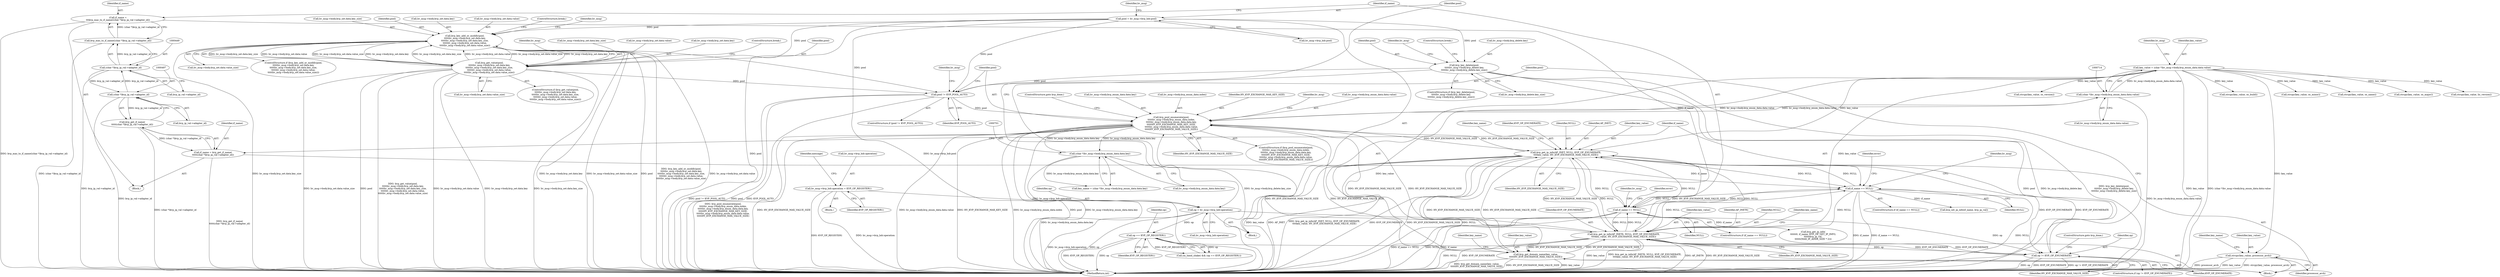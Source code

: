 digraph "0_linux_95a69adab9acfc3981c504737a2b6578e4d846ef@pointer" {
"1000812" [label="(Call,strcpy(key_value, processor_arch))"];
"1000711" [label="(Call,key_value = (char *)hv_msg->body.kvp_enum_data.data.value)"];
"1000713" [label="(Call,(char *)hv_msg->body.kvp_enum_data.data.value)"];
"1000656" [label="(Call,kvp_pool_enumerate(pool,\n\t\t\t\t\thv_msg->body.kvp_enum_data.index,\n\t\t\t\t\thv_msg->body.kvp_enum_data.data.key,\n\t\t\t\t\tHV_KVP_EXCHANGE_MAX_KEY_SIZE,\n\t\t\t\t\thv_msg->body.kvp_enum_data.data.value,\n\t\t\t\t\tHV_KVP_EXCHANGE_MAX_VALUE_SIZE))"];
"1000651" [label="(Call,pool != KVP_POOL_AUTO)"];
"1000621" [label="(Call,kvp_key_delete(pool,\n\t\t\t\t\thv_msg->body.kvp_delete.key,\n\t\t\t\t\thv_msg->body.kvp_delete.key_size))"];
"1000377" [label="(Call,pool = hv_msg->kvp_hdr.pool)"];
"1000529" [label="(Call,kvp_key_add_or_modify(pool,\n\t\t\t\t\thv_msg->body.kvp_set.data.key,\n\t\t\t\t\thv_msg->body.kvp_set.data.key_size,\n\t\t\t\t\thv_msg->body.kvp_set.data.value,\n\t\t\t\t\thv_msg->body.kvp_set.data.value_size))"];
"1000575" [label="(Call,kvp_get_value(pool,\n\t\t\t\t\thv_msg->body.kvp_set.data.key,\n\t\t\t\t\thv_msg->body.kvp_set.data.key_size,\n\t\t\t\t\thv_msg->body.kvp_set.data.value,\n\t\t\t\t\thv_msg->body.kvp_set.data.value_size))"];
"1000700" [label="(Call,(char *)hv_msg->body.kvp_enum_data.data.key)"];
"1000750" [label="(Call,kvp_get_ip_info(AF_INET, NULL, KVP_OP_ENUMERATE,\n\t\t\t\tkey_value, HV_KVP_EXCHANGE_MAX_VALUE_SIZE))"];
"1000502" [label="(Call,if_name == NULL)"];
"1000493" [label="(Call,if_name = kvp_get_if_name(\n\t\t\t\t\t(char *)kvp_ip_val->adapter_id))"];
"1000495" [label="(Call,kvp_get_if_name(\n\t\t\t\t\t(char *)kvp_ip_val->adapter_id))"];
"1000496" [label="(Call,(char *)kvp_ip_val->adapter_id)"];
"1000448" [label="(Call,(char *)kvp_ip_val->adapter_id)"];
"1000454" [label="(Call,if_name == NULL)"];
"1000445" [label="(Call,if_name =\n\t\t\tkvp_mac_to_if_name((char *)kvp_ip_val->adapter_id))"];
"1000447" [label="(Call,kvp_mac_to_if_name((char *)kvp_ip_val->adapter_id))"];
"1000761" [label="(Call,kvp_get_ip_info(AF_INET6, NULL, KVP_OP_ENUMERATE,\n\t\t\t\tkey_value, HV_KVP_EXCHANGE_MAX_VALUE_SIZE))"];
"1000646" [label="(Call,op != KVP_OP_ENUMERATE)"];
"1000392" [label="(Call,op == KVP_OP_REGISTER1)"];
"1000370" [label="(Call,op = hv_msg->kvp_hdr.operation)"];
"1000246" [label="(Call,hv_msg->kvp_hdr.operation = KVP_OP_REGISTER1)"];
"1000734" [label="(Call,kvp_get_domain_name(key_value,\n\t\t\t\t\tHV_KVP_EXCHANGE_MAX_VALUE_SIZE))"];
"1000503" [label="(Identifier,if_name)"];
"1000513" [label="(Identifier,error)"];
"1000755" [label="(Identifier,HV_KVP_EXCHANGE_MAX_VALUE_SIZE)"];
"1000371" [label="(Identifier,op)"];
"1000754" [label="(Identifier,key_value)"];
"1000653" [label="(Identifier,KVP_POOL_AUTO)"];
"1000757" [label="(Identifier,key_name)"];
"1000816" [label="(Identifier,key_name)"];
"1000712" [label="(Identifier,key_value)"];
"1000665" [label="(Call,hv_msg->body.kvp_enum_data.data.key)"];
"1000735" [label="(Identifier,key_value)"];
"1000448" [label="(Call,(char *)kvp_ip_val->adapter_id)"];
"1000711" [label="(Call,key_value = (char *)hv_msg->body.kvp_enum_data.data.value)"];
"1000498" [label="(Call,kvp_ip_val->adapter_id)"];
"1000765" [label="(Identifier,key_value)"];
"1000466" [label="(Call,kvp_get_ip_info(\n\t\t\t\t\t\t0, if_name, KVP_OP_GET_IP_INFO,\n\t\t\t\t\t\tkvp_ip_val,\n\t\t\t\t\t\t(MAX_IP_ADDR_SIZE * 2)))"];
"1000572" [label="(ControlStructure,break;)"];
"1000715" [label="(Call,hv_msg->body.kvp_enum_data.data.value)"];
"1000495" [label="(Call,kvp_get_if_name(\n\t\t\t\t\t(char *)kvp_ip_val->adapter_id))"];
"1000445" [label="(Call,if_name =\n\t\t\tkvp_mac_to_if_name((char *)kvp_ip_val->adapter_id))"];
"1000868" [label="(MethodReturn,int)"];
"1000734" [label="(Call,kvp_get_domain_name(key_value,\n\t\t\t\t\tHV_KVP_EXCHANGE_MAX_VALUE_SIZE))"];
"1000642" [label="(ControlStructure,break;)"];
"1000713" [label="(Call,(char *)hv_msg->body.kvp_enum_data.data.value)"];
"1000646" [label="(Call,op != KVP_OP_ENUMERATE)"];
"1000558" [label="(Call,hv_msg->body.kvp_set.data.value_size)"];
"1000386" [label="(Identifier,hv_msg)"];
"1000738" [label="(Identifier,key_name)"];
"1000658" [label="(Call,hv_msg->body.kvp_enum_data.index)"];
"1000657" [label="(Identifier,pool)"];
"1000252" [label="(Identifier,KVP_OP_REGISTER1)"];
"1000456" [label="(Identifier,NULL)"];
"1000750" [label="(Call,kvp_get_ip_info(AF_INET, NULL, KVP_OP_ENUMERATE,\n\t\t\t\tkey_value, HV_KVP_EXCHANGE_MAX_VALUE_SIZE))"];
"1000377" [label="(Call,pool = hv_msg->kvp_hdr.pool)"];
"1000460" [label="(Identifier,hv_msg)"];
"1000772" [label="(Call,strcpy(key_value, os_build))"];
"1000674" [label="(Identifier,HV_KVP_EXCHANGE_MAX_KEY_SIZE)"];
"1000494" [label="(Identifier,if_name)"];
"1000687" [label="(Identifier,hv_msg)"];
"1000453" [label="(ControlStructure,if (if_name == NULL))"];
"1000493" [label="(Call,if_name = kvp_get_if_name(\n\t\t\t\t\t(char *)kvp_ip_val->adapter_id))"];
"1000390" [label="(Call,(in_hand_shake) && (op == KVP_OP_REGISTER1))"];
"1000623" [label="(Call,hv_msg->body.kvp_delete.key)"];
"1000761" [label="(Call,kvp_get_ip_info(AF_INET6, NULL, KVP_OP_ENUMERATE,\n\t\t\t\tkey_value, HV_KVP_EXCHANGE_MAX_VALUE_SIZE))"];
"1000698" [label="(Call,key_name = (char *)hv_msg->body.kvp_enum_data.data.key)"];
"1000753" [label="(Identifier,KVP_OP_ENUMERATE)"];
"1000766" [label="(Identifier,HV_KVP_EXCHANGE_MAX_VALUE_SIZE)"];
"1000569" [label="(Identifier,hv_msg)"];
"1000435" [label="(Block,)"];
"1000455" [label="(Identifier,if_name)"];
"1000812" [label="(Call,strcpy(key_value, processor_arch))"];
"1000393" [label="(Identifier,op)"];
"1000575" [label="(Call,kvp_get_value(pool,\n\t\t\t\t\thv_msg->body.kvp_set.data.key,\n\t\t\t\t\thv_msg->body.kvp_set.data.key_size,\n\t\t\t\t\thv_msg->body.kvp_set.data.value,\n\t\t\t\t\thv_msg->body.kvp_set.data.value_size))"];
"1000372" [label="(Call,hv_msg->kvp_hdr.operation)"];
"1000289" [label="(Block,)"];
"1000736" [label="(Identifier,HV_KVP_EXCHANGE_MAX_VALUE_SIZE)"];
"1000630" [label="(Call,hv_msg->body.kvp_delete.key_size)"];
"1000684" [label="(Identifier,HV_KVP_EXCHANGE_MAX_VALUE_SIZE)"];
"1000649" [label="(ControlStructure,goto kvp_done;)"];
"1000450" [label="(Call,kvp_ip_val->adapter_id)"];
"1000586" [label="(Call,hv_msg->body.kvp_set.data.key_size)"];
"1000446" [label="(Identifier,if_name)"];
"1000796" [label="(Call,strcpy(key_value, os_minor))"];
"1000595" [label="(Call,hv_msg->body.kvp_set.data.value)"];
"1000529" [label="(Call,kvp_key_add_or_modify(pool,\n\t\t\t\t\thv_msg->body.kvp_set.data.key,\n\t\t\t\t\thv_msg->body.kvp_set.data.key_size,\n\t\t\t\t\thv_msg->body.kvp_set.data.value,\n\t\t\t\t\thv_msg->body.kvp_set.data.value_size))"];
"1000647" [label="(Identifier,op)"];
"1000700" [label="(Call,(char *)hv_msg->body.kvp_enum_data.data.key)"];
"1000370" [label="(Call,op = hv_msg->kvp_hdr.operation)"];
"1000645" [label="(ControlStructure,if (op != KVP_OP_ENUMERATE))"];
"1000502" [label="(Call,if_name == NULL)"];
"1000814" [label="(Identifier,processor_arch)"];
"1000392" [label="(Call,op == KVP_OP_REGISTER1)"];
"1000540" [label="(Call,hv_msg->body.kvp_set.data.key_size)"];
"1000752" [label="(Identifier,NULL)"];
"1000780" [label="(Call,strcpy(key_value, os_name))"];
"1000577" [label="(Call,hv_msg->body.kvp_set.data.key)"];
"1000454" [label="(Call,if_name == NULL)"];
"1000247" [label="(Call,hv_msg->kvp_hdr.operation)"];
"1000255" [label="(Identifier,message)"];
"1000618" [label="(ControlStructure,break;)"];
"1000378" [label="(Identifier,pool)"];
"1000110" [label="(Block,)"];
"1000788" [label="(Call,strcpy(key_value, os_major))"];
"1000501" [label="(ControlStructure,if (if_name == NULL))"];
"1000675" [label="(Call,hv_msg->body.kvp_enum_data.data.value)"];
"1000650" [label="(ControlStructure,if (pool != KVP_POOL_AUTO))"];
"1000622" [label="(Identifier,pool)"];
"1000604" [label="(Call,hv_msg->body.kvp_set.data.value_size)"];
"1000246" [label="(Call,hv_msg->kvp_hdr.operation = KVP_OP_REGISTER1)"];
"1000745" [label="(Call,strcpy(key_value, lic_version))"];
"1000702" [label="(Call,hv_msg->body.kvp_enum_data.data.key)"];
"1000530" [label="(Identifier,pool)"];
"1000447" [label="(Call,kvp_mac_to_if_name((char *)kvp_ip_val->adapter_id))"];
"1000514" [label="(Call,kvp_set_ip_info(if_name, kvp_ip_val))"];
"1000751" [label="(Identifier,AF_INET)"];
"1000508" [label="(Identifier,hv_msg)"];
"1000620" [label="(ControlStructure,if (kvp_key_delete(pool,\n\t\t\t\t\thv_msg->body.kvp_delete.key,\n\t\t\t\t\thv_msg->body.kvp_delete.key_size)))"];
"1000655" [label="(ControlStructure,if (kvp_pool_enumerate(pool,\n\t\t\t\t\thv_msg->body.kvp_enum_data.index,\n\t\t\t\t\thv_msg->body.kvp_enum_data.data.key,\n\t\t\t\t\tHV_KVP_EXCHANGE_MAX_KEY_SIZE,\n\t\t\t\t\thv_msg->body.kvp_enum_data.data.value,\n\t\t\t\t\tHV_KVP_EXCHANGE_MAX_VALUE_SIZE)))"];
"1000732" [label="(Block,)"];
"1000531" [label="(Call,hv_msg->body.kvp_set.data.key)"];
"1000692" [label="(Identifier,hv_msg)"];
"1000394" [label="(Identifier,KVP_OP_REGISTER1)"];
"1000549" [label="(Call,hv_msg->body.kvp_set.data.value)"];
"1000728" [label="(Identifier,hv_msg)"];
"1000379" [label="(Call,hv_msg->kvp_hdr.pool)"];
"1000621" [label="(Call,kvp_key_delete(pool,\n\t\t\t\t\thv_msg->body.kvp_delete.key,\n\t\t\t\t\thv_msg->body.kvp_delete.key_size))"];
"1000804" [label="(Call,strcpy(key_value, os_version))"];
"1000690" [label="(ControlStructure,goto kvp_done;)"];
"1000574" [label="(ControlStructure,if (kvp_get_value(pool,\n\t\t\t\t\thv_msg->body.kvp_set.data.key,\n\t\t\t\t\thv_msg->body.kvp_set.data.key_size,\n\t\t\t\t\thv_msg->body.kvp_set.data.value,\n\t\t\t\t\thv_msg->body.kvp_set.data.value_size)))"];
"1000762" [label="(Identifier,AF_INET6)"];
"1000763" [label="(Identifier,NULL)"];
"1000639" [label="(Identifier,hv_msg)"];
"1000465" [label="(Identifier,error)"];
"1000648" [label="(Identifier,KVP_OP_ENUMERATE)"];
"1000768" [label="(Identifier,key_name)"];
"1000504" [label="(Identifier,NULL)"];
"1000528" [label="(ControlStructure,if (kvp_key_add_or_modify(pool,\n\t\t\t\t\thv_msg->body.kvp_set.data.key,\n\t\t\t\t\thv_msg->body.kvp_set.data.key_size,\n\t\t\t\t\thv_msg->body.kvp_set.data.value,\n\t\t\t\t\thv_msg->body.kvp_set.data.value_size)))"];
"1000652" [label="(Identifier,pool)"];
"1000576" [label="(Identifier,pool)"];
"1000615" [label="(Identifier,hv_msg)"];
"1000656" [label="(Call,kvp_pool_enumerate(pool,\n\t\t\t\t\thv_msg->body.kvp_enum_data.index,\n\t\t\t\t\thv_msg->body.kvp_enum_data.data.key,\n\t\t\t\t\tHV_KVP_EXCHANGE_MAX_KEY_SIZE,\n\t\t\t\t\thv_msg->body.kvp_enum_data.data.value,\n\t\t\t\t\tHV_KVP_EXCHANGE_MAX_VALUE_SIZE))"];
"1000496" [label="(Call,(char *)kvp_ip_val->adapter_id)"];
"1000813" [label="(Identifier,key_value)"];
"1000764" [label="(Identifier,KVP_OP_ENUMERATE)"];
"1000651" [label="(Call,pool != KVP_POOL_AUTO)"];
"1000812" -> "1000732"  [label="AST: "];
"1000812" -> "1000814"  [label="CFG: "];
"1000813" -> "1000812"  [label="AST: "];
"1000814" -> "1000812"  [label="AST: "];
"1000816" -> "1000812"  [label="CFG: "];
"1000812" -> "1000868"  [label="DDG: processor_arch"];
"1000812" -> "1000868"  [label="DDG: key_value"];
"1000812" -> "1000868"  [label="DDG: strcpy(key_value, processor_arch)"];
"1000711" -> "1000812"  [label="DDG: key_value"];
"1000711" -> "1000289"  [label="AST: "];
"1000711" -> "1000713"  [label="CFG: "];
"1000712" -> "1000711"  [label="AST: "];
"1000713" -> "1000711"  [label="AST: "];
"1000728" -> "1000711"  [label="CFG: "];
"1000711" -> "1000868"  [label="DDG: key_value"];
"1000711" -> "1000868"  [label="DDG: (char *)hv_msg->body.kvp_enum_data.data.value"];
"1000713" -> "1000711"  [label="DDG: hv_msg->body.kvp_enum_data.data.value"];
"1000711" -> "1000734"  [label="DDG: key_value"];
"1000711" -> "1000745"  [label="DDG: key_value"];
"1000711" -> "1000750"  [label="DDG: key_value"];
"1000711" -> "1000761"  [label="DDG: key_value"];
"1000711" -> "1000772"  [label="DDG: key_value"];
"1000711" -> "1000780"  [label="DDG: key_value"];
"1000711" -> "1000788"  [label="DDG: key_value"];
"1000711" -> "1000796"  [label="DDG: key_value"];
"1000711" -> "1000804"  [label="DDG: key_value"];
"1000713" -> "1000715"  [label="CFG: "];
"1000714" -> "1000713"  [label="AST: "];
"1000715" -> "1000713"  [label="AST: "];
"1000713" -> "1000868"  [label="DDG: hv_msg->body.kvp_enum_data.data.value"];
"1000713" -> "1000656"  [label="DDG: hv_msg->body.kvp_enum_data.data.value"];
"1000656" -> "1000713"  [label="DDG: hv_msg->body.kvp_enum_data.data.value"];
"1000656" -> "1000655"  [label="AST: "];
"1000656" -> "1000684"  [label="CFG: "];
"1000657" -> "1000656"  [label="AST: "];
"1000658" -> "1000656"  [label="AST: "];
"1000665" -> "1000656"  [label="AST: "];
"1000674" -> "1000656"  [label="AST: "];
"1000675" -> "1000656"  [label="AST: "];
"1000684" -> "1000656"  [label="AST: "];
"1000687" -> "1000656"  [label="CFG: "];
"1000690" -> "1000656"  [label="CFG: "];
"1000656" -> "1000868"  [label="DDG: kvp_pool_enumerate(pool,\n\t\t\t\t\thv_msg->body.kvp_enum_data.index,\n\t\t\t\t\thv_msg->body.kvp_enum_data.data.key,\n\t\t\t\t\tHV_KVP_EXCHANGE_MAX_KEY_SIZE,\n\t\t\t\t\thv_msg->body.kvp_enum_data.data.value,\n\t\t\t\t\tHV_KVP_EXCHANGE_MAX_VALUE_SIZE)"];
"1000656" -> "1000868"  [label="DDG: HV_KVP_EXCHANGE_MAX_VALUE_SIZE"];
"1000656" -> "1000868"  [label="DDG: hv_msg->body.kvp_enum_data.data.value"];
"1000656" -> "1000868"  [label="DDG: HV_KVP_EXCHANGE_MAX_KEY_SIZE"];
"1000656" -> "1000868"  [label="DDG: hv_msg->body.kvp_enum_data.index"];
"1000656" -> "1000868"  [label="DDG: pool"];
"1000656" -> "1000868"  [label="DDG: hv_msg->body.kvp_enum_data.data.key"];
"1000651" -> "1000656"  [label="DDG: pool"];
"1000700" -> "1000656"  [label="DDG: hv_msg->body.kvp_enum_data.data.key"];
"1000750" -> "1000656"  [label="DDG: HV_KVP_EXCHANGE_MAX_VALUE_SIZE"];
"1000761" -> "1000656"  [label="DDG: HV_KVP_EXCHANGE_MAX_VALUE_SIZE"];
"1000734" -> "1000656"  [label="DDG: HV_KVP_EXCHANGE_MAX_VALUE_SIZE"];
"1000656" -> "1000700"  [label="DDG: hv_msg->body.kvp_enum_data.data.key"];
"1000656" -> "1000734"  [label="DDG: HV_KVP_EXCHANGE_MAX_VALUE_SIZE"];
"1000656" -> "1000750"  [label="DDG: HV_KVP_EXCHANGE_MAX_VALUE_SIZE"];
"1000656" -> "1000761"  [label="DDG: HV_KVP_EXCHANGE_MAX_VALUE_SIZE"];
"1000651" -> "1000650"  [label="AST: "];
"1000651" -> "1000653"  [label="CFG: "];
"1000652" -> "1000651"  [label="AST: "];
"1000653" -> "1000651"  [label="AST: "];
"1000657" -> "1000651"  [label="CFG: "];
"1000692" -> "1000651"  [label="CFG: "];
"1000651" -> "1000868"  [label="DDG: pool != KVP_POOL_AUTO"];
"1000651" -> "1000868"  [label="DDG: pool"];
"1000651" -> "1000868"  [label="DDG: KVP_POOL_AUTO"];
"1000621" -> "1000651"  [label="DDG: pool"];
"1000529" -> "1000651"  [label="DDG: pool"];
"1000377" -> "1000651"  [label="DDG: pool"];
"1000575" -> "1000651"  [label="DDG: pool"];
"1000621" -> "1000620"  [label="AST: "];
"1000621" -> "1000630"  [label="CFG: "];
"1000622" -> "1000621"  [label="AST: "];
"1000623" -> "1000621"  [label="AST: "];
"1000630" -> "1000621"  [label="AST: "];
"1000639" -> "1000621"  [label="CFG: "];
"1000642" -> "1000621"  [label="CFG: "];
"1000621" -> "1000868"  [label="DDG: hv_msg->body.kvp_delete.key_size"];
"1000621" -> "1000868"  [label="DDG: pool"];
"1000621" -> "1000868"  [label="DDG: hv_msg->body.kvp_delete.key"];
"1000621" -> "1000868"  [label="DDG: kvp_key_delete(pool,\n\t\t\t\t\thv_msg->body.kvp_delete.key,\n\t\t\t\t\thv_msg->body.kvp_delete.key_size)"];
"1000377" -> "1000621"  [label="DDG: pool"];
"1000377" -> "1000289"  [label="AST: "];
"1000377" -> "1000379"  [label="CFG: "];
"1000378" -> "1000377"  [label="AST: "];
"1000379" -> "1000377"  [label="AST: "];
"1000386" -> "1000377"  [label="CFG: "];
"1000377" -> "1000868"  [label="DDG: hv_msg->kvp_hdr.pool"];
"1000377" -> "1000868"  [label="DDG: pool"];
"1000377" -> "1000529"  [label="DDG: pool"];
"1000377" -> "1000575"  [label="DDG: pool"];
"1000529" -> "1000528"  [label="AST: "];
"1000529" -> "1000558"  [label="CFG: "];
"1000530" -> "1000529"  [label="AST: "];
"1000531" -> "1000529"  [label="AST: "];
"1000540" -> "1000529"  [label="AST: "];
"1000549" -> "1000529"  [label="AST: "];
"1000558" -> "1000529"  [label="AST: "];
"1000569" -> "1000529"  [label="CFG: "];
"1000572" -> "1000529"  [label="CFG: "];
"1000529" -> "1000868"  [label="DDG: hv_msg->body.kvp_set.data.key_size"];
"1000529" -> "1000868"  [label="DDG: hv_msg->body.kvp_set.data.key"];
"1000529" -> "1000868"  [label="DDG: hv_msg->body.kvp_set.data.value_size"];
"1000529" -> "1000868"  [label="DDG: pool"];
"1000529" -> "1000868"  [label="DDG: kvp_key_add_or_modify(pool,\n\t\t\t\t\thv_msg->body.kvp_set.data.key,\n\t\t\t\t\thv_msg->body.kvp_set.data.key_size,\n\t\t\t\t\thv_msg->body.kvp_set.data.value,\n\t\t\t\t\thv_msg->body.kvp_set.data.value_size)"];
"1000529" -> "1000868"  [label="DDG: hv_msg->body.kvp_set.data.value"];
"1000575" -> "1000529"  [label="DDG: hv_msg->body.kvp_set.data.key"];
"1000575" -> "1000529"  [label="DDG: hv_msg->body.kvp_set.data.key_size"];
"1000575" -> "1000529"  [label="DDG: hv_msg->body.kvp_set.data.value"];
"1000575" -> "1000529"  [label="DDG: hv_msg->body.kvp_set.data.value_size"];
"1000529" -> "1000575"  [label="DDG: hv_msg->body.kvp_set.data.key"];
"1000529" -> "1000575"  [label="DDG: hv_msg->body.kvp_set.data.key_size"];
"1000529" -> "1000575"  [label="DDG: hv_msg->body.kvp_set.data.value"];
"1000529" -> "1000575"  [label="DDG: hv_msg->body.kvp_set.data.value_size"];
"1000575" -> "1000574"  [label="AST: "];
"1000575" -> "1000604"  [label="CFG: "];
"1000576" -> "1000575"  [label="AST: "];
"1000577" -> "1000575"  [label="AST: "];
"1000586" -> "1000575"  [label="AST: "];
"1000595" -> "1000575"  [label="AST: "];
"1000604" -> "1000575"  [label="AST: "];
"1000615" -> "1000575"  [label="CFG: "];
"1000618" -> "1000575"  [label="CFG: "];
"1000575" -> "1000868"  [label="DDG: kvp_get_value(pool,\n\t\t\t\t\thv_msg->body.kvp_set.data.key,\n\t\t\t\t\thv_msg->body.kvp_set.data.key_size,\n\t\t\t\t\thv_msg->body.kvp_set.data.value,\n\t\t\t\t\thv_msg->body.kvp_set.data.value_size)"];
"1000575" -> "1000868"  [label="DDG: hv_msg->body.kvp_set.data.value"];
"1000575" -> "1000868"  [label="DDG: hv_msg->body.kvp_set.data.key"];
"1000575" -> "1000868"  [label="DDG: hv_msg->body.kvp_set.data.key_size"];
"1000575" -> "1000868"  [label="DDG: hv_msg->body.kvp_set.data.value_size"];
"1000575" -> "1000868"  [label="DDG: pool"];
"1000700" -> "1000698"  [label="AST: "];
"1000700" -> "1000702"  [label="CFG: "];
"1000701" -> "1000700"  [label="AST: "];
"1000702" -> "1000700"  [label="AST: "];
"1000698" -> "1000700"  [label="CFG: "];
"1000700" -> "1000868"  [label="DDG: hv_msg->body.kvp_enum_data.data.key"];
"1000700" -> "1000698"  [label="DDG: hv_msg->body.kvp_enum_data.data.key"];
"1000750" -> "1000732"  [label="AST: "];
"1000750" -> "1000755"  [label="CFG: "];
"1000751" -> "1000750"  [label="AST: "];
"1000752" -> "1000750"  [label="AST: "];
"1000753" -> "1000750"  [label="AST: "];
"1000754" -> "1000750"  [label="AST: "];
"1000755" -> "1000750"  [label="AST: "];
"1000757" -> "1000750"  [label="CFG: "];
"1000750" -> "1000868"  [label="DDG: key_value"];
"1000750" -> "1000868"  [label="DDG: AF_INET"];
"1000750" -> "1000868"  [label="DDG: kvp_get_ip_info(AF_INET, NULL, KVP_OP_ENUMERATE,\n\t\t\t\tkey_value, HV_KVP_EXCHANGE_MAX_VALUE_SIZE)"];
"1000750" -> "1000868"  [label="DDG: KVP_OP_ENUMERATE"];
"1000750" -> "1000868"  [label="DDG: HV_KVP_EXCHANGE_MAX_VALUE_SIZE"];
"1000750" -> "1000868"  [label="DDG: NULL"];
"1000750" -> "1000454"  [label="DDG: NULL"];
"1000750" -> "1000502"  [label="DDG: NULL"];
"1000750" -> "1000646"  [label="DDG: KVP_OP_ENUMERATE"];
"1000750" -> "1000734"  [label="DDG: HV_KVP_EXCHANGE_MAX_VALUE_SIZE"];
"1000502" -> "1000750"  [label="DDG: NULL"];
"1000454" -> "1000750"  [label="DDG: NULL"];
"1000761" -> "1000750"  [label="DDG: NULL"];
"1000761" -> "1000750"  [label="DDG: HV_KVP_EXCHANGE_MAX_VALUE_SIZE"];
"1000646" -> "1000750"  [label="DDG: KVP_OP_ENUMERATE"];
"1000734" -> "1000750"  [label="DDG: HV_KVP_EXCHANGE_MAX_VALUE_SIZE"];
"1000750" -> "1000761"  [label="DDG: NULL"];
"1000750" -> "1000761"  [label="DDG: HV_KVP_EXCHANGE_MAX_VALUE_SIZE"];
"1000502" -> "1000501"  [label="AST: "];
"1000502" -> "1000504"  [label="CFG: "];
"1000503" -> "1000502"  [label="AST: "];
"1000504" -> "1000502"  [label="AST: "];
"1000508" -> "1000502"  [label="CFG: "];
"1000513" -> "1000502"  [label="CFG: "];
"1000502" -> "1000868"  [label="DDG: if_name"];
"1000502" -> "1000868"  [label="DDG: if_name == NULL"];
"1000502" -> "1000868"  [label="DDG: NULL"];
"1000502" -> "1000454"  [label="DDG: NULL"];
"1000493" -> "1000502"  [label="DDG: if_name"];
"1000454" -> "1000502"  [label="DDG: NULL"];
"1000761" -> "1000502"  [label="DDG: NULL"];
"1000502" -> "1000514"  [label="DDG: if_name"];
"1000502" -> "1000761"  [label="DDG: NULL"];
"1000493" -> "1000435"  [label="AST: "];
"1000493" -> "1000495"  [label="CFG: "];
"1000494" -> "1000493"  [label="AST: "];
"1000495" -> "1000493"  [label="AST: "];
"1000503" -> "1000493"  [label="CFG: "];
"1000493" -> "1000868"  [label="DDG: kvp_get_if_name(\n\t\t\t\t\t(char *)kvp_ip_val->adapter_id)"];
"1000495" -> "1000493"  [label="DDG: (char *)kvp_ip_val->adapter_id"];
"1000495" -> "1000496"  [label="CFG: "];
"1000496" -> "1000495"  [label="AST: "];
"1000495" -> "1000868"  [label="DDG: (char *)kvp_ip_val->adapter_id"];
"1000496" -> "1000495"  [label="DDG: kvp_ip_val->adapter_id"];
"1000496" -> "1000498"  [label="CFG: "];
"1000497" -> "1000496"  [label="AST: "];
"1000498" -> "1000496"  [label="AST: "];
"1000496" -> "1000868"  [label="DDG: kvp_ip_val->adapter_id"];
"1000496" -> "1000448"  [label="DDG: kvp_ip_val->adapter_id"];
"1000448" -> "1000496"  [label="DDG: kvp_ip_val->adapter_id"];
"1000448" -> "1000447"  [label="AST: "];
"1000448" -> "1000450"  [label="CFG: "];
"1000449" -> "1000448"  [label="AST: "];
"1000450" -> "1000448"  [label="AST: "];
"1000447" -> "1000448"  [label="CFG: "];
"1000448" -> "1000868"  [label="DDG: kvp_ip_val->adapter_id"];
"1000448" -> "1000447"  [label="DDG: kvp_ip_val->adapter_id"];
"1000454" -> "1000453"  [label="AST: "];
"1000454" -> "1000456"  [label="CFG: "];
"1000455" -> "1000454"  [label="AST: "];
"1000456" -> "1000454"  [label="AST: "];
"1000460" -> "1000454"  [label="CFG: "];
"1000465" -> "1000454"  [label="CFG: "];
"1000454" -> "1000868"  [label="DDG: if_name"];
"1000454" -> "1000868"  [label="DDG: if_name == NULL"];
"1000454" -> "1000868"  [label="DDG: NULL"];
"1000445" -> "1000454"  [label="DDG: if_name"];
"1000761" -> "1000454"  [label="DDG: NULL"];
"1000454" -> "1000466"  [label="DDG: if_name"];
"1000454" -> "1000761"  [label="DDG: NULL"];
"1000445" -> "1000435"  [label="AST: "];
"1000445" -> "1000447"  [label="CFG: "];
"1000446" -> "1000445"  [label="AST: "];
"1000447" -> "1000445"  [label="AST: "];
"1000455" -> "1000445"  [label="CFG: "];
"1000445" -> "1000868"  [label="DDG: kvp_mac_to_if_name((char *)kvp_ip_val->adapter_id)"];
"1000447" -> "1000445"  [label="DDG: (char *)kvp_ip_val->adapter_id"];
"1000447" -> "1000868"  [label="DDG: (char *)kvp_ip_val->adapter_id"];
"1000761" -> "1000732"  [label="AST: "];
"1000761" -> "1000766"  [label="CFG: "];
"1000762" -> "1000761"  [label="AST: "];
"1000763" -> "1000761"  [label="AST: "];
"1000764" -> "1000761"  [label="AST: "];
"1000765" -> "1000761"  [label="AST: "];
"1000766" -> "1000761"  [label="AST: "];
"1000768" -> "1000761"  [label="CFG: "];
"1000761" -> "1000868"  [label="DDG: AF_INET6"];
"1000761" -> "1000868"  [label="DDG: HV_KVP_EXCHANGE_MAX_VALUE_SIZE"];
"1000761" -> "1000868"  [label="DDG: NULL"];
"1000761" -> "1000868"  [label="DDG: KVP_OP_ENUMERATE"];
"1000761" -> "1000868"  [label="DDG: key_value"];
"1000761" -> "1000868"  [label="DDG: kvp_get_ip_info(AF_INET6, NULL, KVP_OP_ENUMERATE,\n\t\t\t\tkey_value, HV_KVP_EXCHANGE_MAX_VALUE_SIZE)"];
"1000761" -> "1000646"  [label="DDG: KVP_OP_ENUMERATE"];
"1000761" -> "1000734"  [label="DDG: HV_KVP_EXCHANGE_MAX_VALUE_SIZE"];
"1000646" -> "1000761"  [label="DDG: KVP_OP_ENUMERATE"];
"1000734" -> "1000761"  [label="DDG: HV_KVP_EXCHANGE_MAX_VALUE_SIZE"];
"1000646" -> "1000645"  [label="AST: "];
"1000646" -> "1000648"  [label="CFG: "];
"1000647" -> "1000646"  [label="AST: "];
"1000648" -> "1000646"  [label="AST: "];
"1000649" -> "1000646"  [label="CFG: "];
"1000652" -> "1000646"  [label="CFG: "];
"1000646" -> "1000868"  [label="DDG: op != KVP_OP_ENUMERATE"];
"1000646" -> "1000868"  [label="DDG: op"];
"1000646" -> "1000868"  [label="DDG: KVP_OP_ENUMERATE"];
"1000392" -> "1000646"  [label="DDG: op"];
"1000370" -> "1000646"  [label="DDG: op"];
"1000392" -> "1000390"  [label="AST: "];
"1000392" -> "1000394"  [label="CFG: "];
"1000393" -> "1000392"  [label="AST: "];
"1000394" -> "1000392"  [label="AST: "];
"1000390" -> "1000392"  [label="CFG: "];
"1000392" -> "1000868"  [label="DDG: KVP_OP_REGISTER1"];
"1000392" -> "1000868"  [label="DDG: op"];
"1000392" -> "1000390"  [label="DDG: op"];
"1000392" -> "1000390"  [label="DDG: KVP_OP_REGISTER1"];
"1000370" -> "1000392"  [label="DDG: op"];
"1000370" -> "1000289"  [label="AST: "];
"1000370" -> "1000372"  [label="CFG: "];
"1000371" -> "1000370"  [label="AST: "];
"1000372" -> "1000370"  [label="AST: "];
"1000378" -> "1000370"  [label="CFG: "];
"1000370" -> "1000868"  [label="DDG: hv_msg->kvp_hdr.operation"];
"1000370" -> "1000868"  [label="DDG: op"];
"1000246" -> "1000370"  [label="DDG: hv_msg->kvp_hdr.operation"];
"1000246" -> "1000110"  [label="AST: "];
"1000246" -> "1000252"  [label="CFG: "];
"1000247" -> "1000246"  [label="AST: "];
"1000252" -> "1000246"  [label="AST: "];
"1000255" -> "1000246"  [label="CFG: "];
"1000246" -> "1000868"  [label="DDG: KVP_OP_REGISTER1"];
"1000246" -> "1000868"  [label="DDG: hv_msg->kvp_hdr.operation"];
"1000734" -> "1000732"  [label="AST: "];
"1000734" -> "1000736"  [label="CFG: "];
"1000735" -> "1000734"  [label="AST: "];
"1000736" -> "1000734"  [label="AST: "];
"1000738" -> "1000734"  [label="CFG: "];
"1000734" -> "1000868"  [label="DDG: key_value"];
"1000734" -> "1000868"  [label="DDG: kvp_get_domain_name(key_value,\n\t\t\t\t\tHV_KVP_EXCHANGE_MAX_VALUE_SIZE)"];
"1000734" -> "1000868"  [label="DDG: HV_KVP_EXCHANGE_MAX_VALUE_SIZE"];
}

